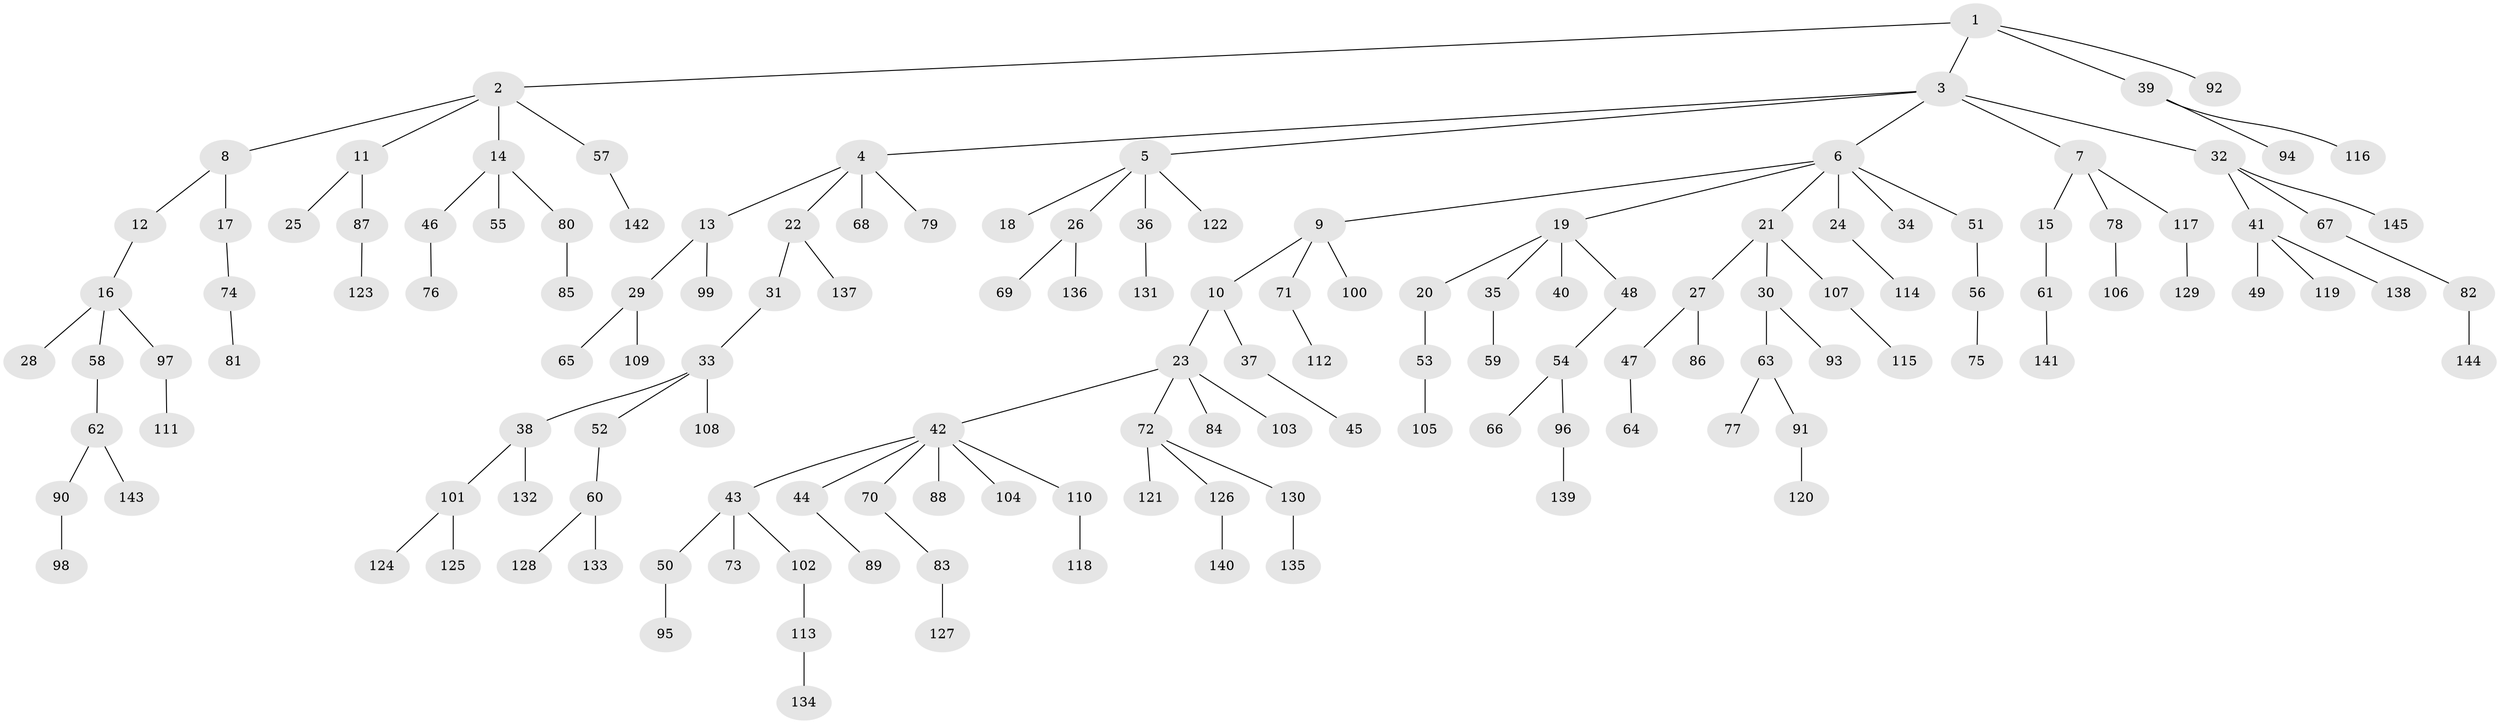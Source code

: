 // Generated by graph-tools (version 1.1) at 2025/50/03/09/25 03:50:19]
// undirected, 145 vertices, 144 edges
graph export_dot {
graph [start="1"]
  node [color=gray90,style=filled];
  1;
  2;
  3;
  4;
  5;
  6;
  7;
  8;
  9;
  10;
  11;
  12;
  13;
  14;
  15;
  16;
  17;
  18;
  19;
  20;
  21;
  22;
  23;
  24;
  25;
  26;
  27;
  28;
  29;
  30;
  31;
  32;
  33;
  34;
  35;
  36;
  37;
  38;
  39;
  40;
  41;
  42;
  43;
  44;
  45;
  46;
  47;
  48;
  49;
  50;
  51;
  52;
  53;
  54;
  55;
  56;
  57;
  58;
  59;
  60;
  61;
  62;
  63;
  64;
  65;
  66;
  67;
  68;
  69;
  70;
  71;
  72;
  73;
  74;
  75;
  76;
  77;
  78;
  79;
  80;
  81;
  82;
  83;
  84;
  85;
  86;
  87;
  88;
  89;
  90;
  91;
  92;
  93;
  94;
  95;
  96;
  97;
  98;
  99;
  100;
  101;
  102;
  103;
  104;
  105;
  106;
  107;
  108;
  109;
  110;
  111;
  112;
  113;
  114;
  115;
  116;
  117;
  118;
  119;
  120;
  121;
  122;
  123;
  124;
  125;
  126;
  127;
  128;
  129;
  130;
  131;
  132;
  133;
  134;
  135;
  136;
  137;
  138;
  139;
  140;
  141;
  142;
  143;
  144;
  145;
  1 -- 2;
  1 -- 3;
  1 -- 39;
  1 -- 92;
  2 -- 8;
  2 -- 11;
  2 -- 14;
  2 -- 57;
  3 -- 4;
  3 -- 5;
  3 -- 6;
  3 -- 7;
  3 -- 32;
  4 -- 13;
  4 -- 22;
  4 -- 68;
  4 -- 79;
  5 -- 18;
  5 -- 26;
  5 -- 36;
  5 -- 122;
  6 -- 9;
  6 -- 19;
  6 -- 21;
  6 -- 24;
  6 -- 34;
  6 -- 51;
  7 -- 15;
  7 -- 78;
  7 -- 117;
  8 -- 12;
  8 -- 17;
  9 -- 10;
  9 -- 71;
  9 -- 100;
  10 -- 23;
  10 -- 37;
  11 -- 25;
  11 -- 87;
  12 -- 16;
  13 -- 29;
  13 -- 99;
  14 -- 46;
  14 -- 55;
  14 -- 80;
  15 -- 61;
  16 -- 28;
  16 -- 58;
  16 -- 97;
  17 -- 74;
  19 -- 20;
  19 -- 35;
  19 -- 40;
  19 -- 48;
  20 -- 53;
  21 -- 27;
  21 -- 30;
  21 -- 107;
  22 -- 31;
  22 -- 137;
  23 -- 42;
  23 -- 72;
  23 -- 84;
  23 -- 103;
  24 -- 114;
  26 -- 69;
  26 -- 136;
  27 -- 47;
  27 -- 86;
  29 -- 65;
  29 -- 109;
  30 -- 63;
  30 -- 93;
  31 -- 33;
  32 -- 41;
  32 -- 67;
  32 -- 145;
  33 -- 38;
  33 -- 52;
  33 -- 108;
  35 -- 59;
  36 -- 131;
  37 -- 45;
  38 -- 101;
  38 -- 132;
  39 -- 94;
  39 -- 116;
  41 -- 49;
  41 -- 119;
  41 -- 138;
  42 -- 43;
  42 -- 44;
  42 -- 70;
  42 -- 88;
  42 -- 104;
  42 -- 110;
  43 -- 50;
  43 -- 73;
  43 -- 102;
  44 -- 89;
  46 -- 76;
  47 -- 64;
  48 -- 54;
  50 -- 95;
  51 -- 56;
  52 -- 60;
  53 -- 105;
  54 -- 66;
  54 -- 96;
  56 -- 75;
  57 -- 142;
  58 -- 62;
  60 -- 128;
  60 -- 133;
  61 -- 141;
  62 -- 90;
  62 -- 143;
  63 -- 77;
  63 -- 91;
  67 -- 82;
  70 -- 83;
  71 -- 112;
  72 -- 121;
  72 -- 126;
  72 -- 130;
  74 -- 81;
  78 -- 106;
  80 -- 85;
  82 -- 144;
  83 -- 127;
  87 -- 123;
  90 -- 98;
  91 -- 120;
  96 -- 139;
  97 -- 111;
  101 -- 124;
  101 -- 125;
  102 -- 113;
  107 -- 115;
  110 -- 118;
  113 -- 134;
  117 -- 129;
  126 -- 140;
  130 -- 135;
}
